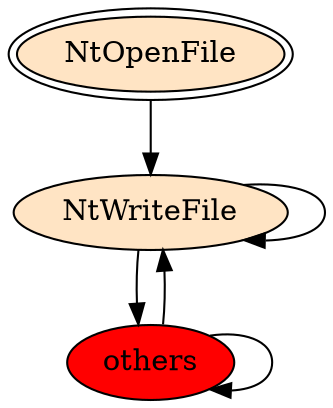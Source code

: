 digraph "./REPORTS/3934/API_PER_CATEGORY/FindFirstFile.exe_6112_Files and I_O (Local file system)_API_per_Category_Transition_Matrix" {
	NtOpenFile [label=NtOpenFile fillcolor=bisque peripheries=2 style=filled]
	NtWriteFile [label=NtWriteFile fillcolor=bisque style=filled]
	NtOpenFile -> NtWriteFile [label=""]
	NtWriteFile -> NtWriteFile [label=""]
	others [label=others fillcolor=red style=filled]
	NtWriteFile -> others [label=""]
	others -> NtWriteFile [label=""]
	others -> others [label=""]
}

